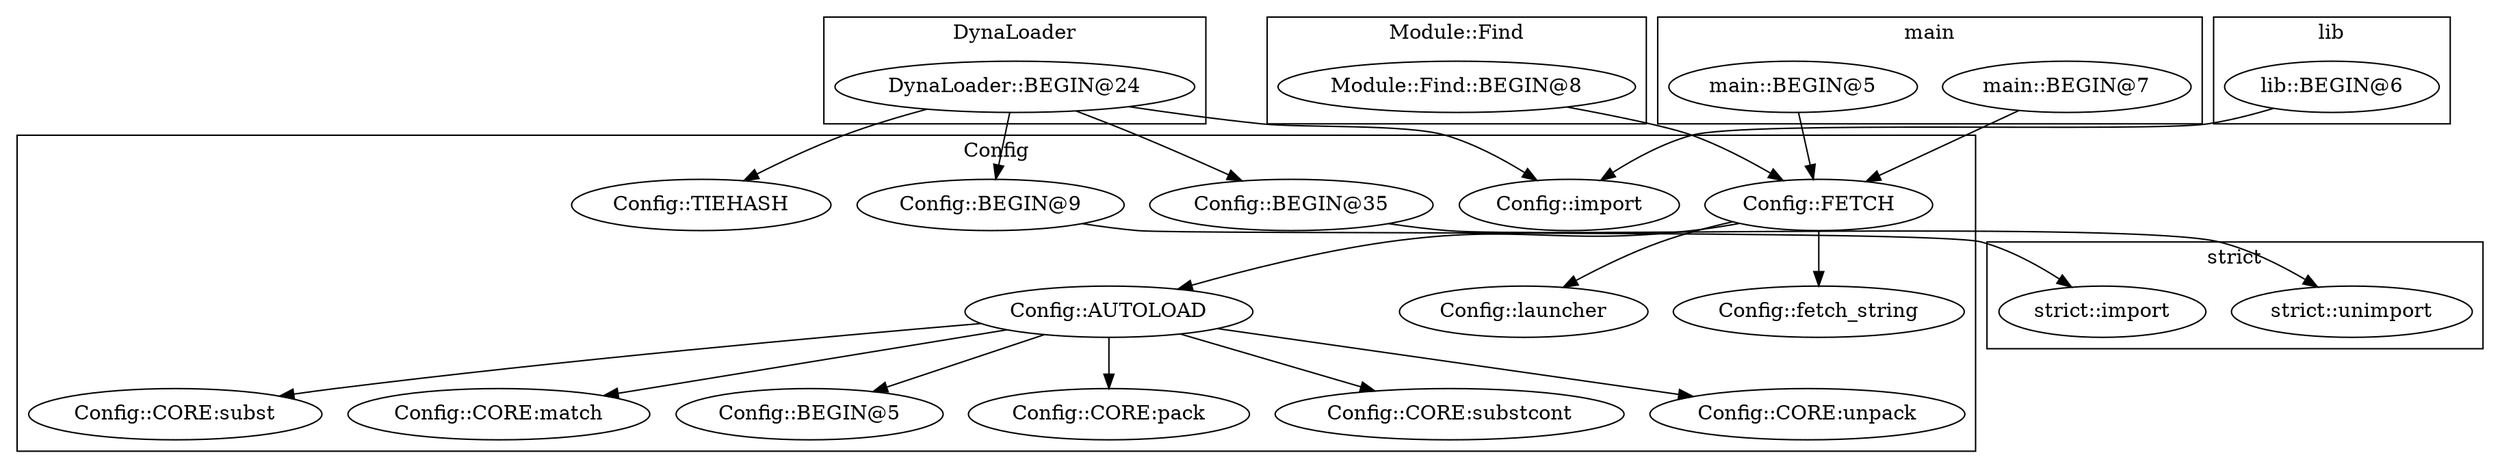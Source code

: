 digraph {
graph [overlap=false]
subgraph cluster_Config {
	label="Config";
	"Config::BEGIN@35";
	"Config::CORE:subst";
	"Config::TIEHASH";
	"Config::CORE:match";
	"Config::BEGIN@5";
	"Config::fetch_string";
	"Config::AUTOLOAD";
	"Config::import";
	"Config::CORE:pack";
	"Config::launcher";
	"Config::BEGIN@9";
	"Config::CORE:substcont";
	"Config::CORE:unpack";
	"Config::FETCH";
}
subgraph cluster_DynaLoader {
	label="DynaLoader";
	"DynaLoader::BEGIN@24";
}
subgraph cluster_strict {
	label="strict";
	"strict::import";
	"strict::unimport";
}
subgraph cluster_Module_Find {
	label="Module::Find";
	"Module::Find::BEGIN@8";
}
subgraph cluster_main {
	label="main";
	"main::BEGIN@7";
	"main::BEGIN@5";
}
subgraph cluster_lib {
	label="lib";
	"lib::BEGIN@6";
}
"Config::AUTOLOAD" -> "Config::CORE:match";
"Config::AUTOLOAD" -> "Config::CORE:pack";
"DynaLoader::BEGIN@24" -> "Config::BEGIN@35";
"Config::AUTOLOAD" -> "Config::CORE:substcont";
"Config::FETCH" -> "Config::fetch_string";
"DynaLoader::BEGIN@24" -> "Config::TIEHASH";
"lib::BEGIN@6" -> "Config::import";
"DynaLoader::BEGIN@24" -> "Config::import";
"DynaLoader::BEGIN@24" -> "Config::BEGIN@9";
"Config::BEGIN@35" -> "strict::unimport";
"Config::FETCH" -> "Config::AUTOLOAD";
"Config::FETCH" -> "Config::launcher";
"Config::AUTOLOAD" -> "Config::CORE:unpack";
"Config::AUTOLOAD" -> "Config::BEGIN@5";
"Module::Find::BEGIN@8" -> "Config::FETCH";
"main::BEGIN@7" -> "Config::FETCH";
"main::BEGIN@5" -> "Config::FETCH";
"Config::AUTOLOAD" -> "Config::CORE:subst";
"Config::BEGIN@9" -> "strict::import";
}

